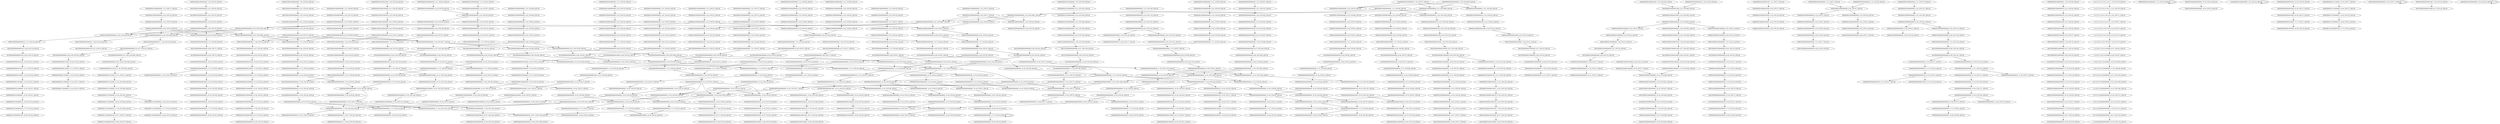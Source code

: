 digraph G {
    "00010000010000000000_2-21_COV:20_LEN:20" -> "00100000100000000000_3-22_COV:18_LEN:20";
    "00100000000000000000_9-28_COV:1964_LEN:20" -> "01000000000000000000_10-29_COV:1954_LEN:20";
    "00100000000000000000_9-28_COV:1964_LEN:20" -> "01000000000000000000_10-30_COV:43_LEN:20";
    "00100000000000000000_9-28_COV:1964_LEN:20" -> "01000000000000000001_10-29_COV:31_LEN:20";
    "10000000001000000100_1-20_COV:244_LEN:20" -> "00000000010000001000_2-21_COV:280_LEN:20";
    "00000001000000000000_4-24_COV:55_LEN:20" -> "00000010000000000000_5-25_COV:50_LEN:20";
    "00000000000000000000_14-34_COV:19_LEN:20" -> "00000000000000000000_15-35_COV:19_LEN:20";
    "00000000010000001000_2-22_COV:17_LEN:20" -> "00000000100000010000_3-23_COV:18_LEN:20";
    "00000010000000000000_5-25_COV:20_LEN:20" -> "00000100000000000000_6-26_COV:20_LEN:20";
    "00000000000000000000_15-35_COV:17_LEN:20" -> "00000000000000000000_17-37_COV:34_LEN:20";
    "00000000000000000000_15-35_COV:17_LEN:20" -> "00000000000000000001_17-36_COV:292_LEN:20";
    "00000000000000000000_15-35_COV:17_LEN:20" -> "00000000000000000000_17-36_COV:1105_LEN:20";
    "00010000001000001000_8-27_COV:243_LEN:20" -> "00100000010000010000_9-28_COV:241_LEN:20";
    "00001000000000000000_7-27_COV:50_LEN:20" -> "00010000000000000000_8-28_COV:51_LEN:20";
    "00100000000000000000_9-29_COV:39_LEN:20" -> "01000000000000000000_10-30_COV:35_LEN:20";
    "00000000100000000000_3-23_COV:35_LEN:20" -> "00000001000000000000_4-24_COV:35_LEN:20";
    "01000000000000010100_10-30_COV:21_LEN:20" -> "10000000000000101000_11-31_COV:19_LEN:20";
    "00100000010000010000_9-28_COV:241_LEN:20" -> "01000000100000100000_10-29_COV:236_LEN:20";
    "00000000000000000000_12-32_COV:111_LEN:20" -> "00000000000000000000_13-33_COV:106_LEN:20";
    "00000000001000000000_1-21_COV:27_LEN:20" -> "00000000010000000000_2-22_COV:27_LEN:20";
    "00000000000000000100_17-36_COV:21_LEN:20" -> "00000000000000001000_18-37_COV:22_LEN:20";
    "00000000000000000000_14-34_COV:111_LEN:20" -> "00000000000000000000_15-35_COV:105_LEN:20";
    "00000010000000000000_5-24_COV:2435_LEN:20" -> "00000100000000000000_6-25_COV:2048_LEN:20";
    "00000010000000000000_5-24_COV:2435_LEN:20" -> "00000100000000000001_6-26_COV:22_LEN:20";
    "00000010000000000000_5-24_COV:2435_LEN:20" -> "00000100000000000001_6-25_COV:336_LEN:20";
    "00000010000000000000_5-24_COV:2435_LEN:20" -> "00000100000000000000_6-26_COV:63_LEN:20";
    "10000000000001000000_11-30_COV:23_LEN:20" -> "00000000000010000000_12-31_COV:25_LEN:20";
    "00000000001000000000_1-21_COV:55_LEN:20" -> "00000000010000000000_2-22_COV:54_LEN:20";
    "00000000000000000100_15-34_COV:415_LEN:20" -> "00000000000000001000_16-35_COV:416_LEN:20";
    "00000100000000000000_6-26_COV:48_LEN:20" -> "00001000000000000000_7-27_COV:43_LEN:20";
    "00000000000000000000_14-34_COV:64_LEN:20" -> "00000000000000000000_15-35_COV:57_LEN:20";
    "00000000100000000100_3-22_COV:23_LEN:20" -> "00000001000000001000_4-23_COV:25_LEN:20";
    "00000001000000000000_4-24_COV:94_LEN:20" -> "00000010000000000000_5-25_COV:83_LEN:20";
    "00000000000000000000_4-23_COV:222_LEN:20" -> "00000000000000000000_5-24_COV:220_LEN:20";
    "00010000000000000000_17-36_COV:16_LEN:20" -> "00100000000000000000_18-37_COV:16_LEN:20";
    "00010000001000000000_8-28_COV:16_LEN:20" -> "00100000010000000000_9-29_COV:16_LEN:20";
    "00000000010000000000_17-36_COV:19_LEN:20" -> "00000000100000000000_18-37_COV:19_LEN:20";
    "00000000000000000100_12-31_COV:29_LEN:20" -> "00000000000000001000_13-32_COV:27_LEN:20";
    "00000000000000000000_8-28_COV:96_LEN:20" -> "00000000000000000000_9-29_COV:101_LEN:20";
    "00010000000000000001_8-27_COV:146_LEN:20" -> "00100000000000000010_9-28_COV:146_LEN:20";
    "00000100000010000000_6-25_COV:22_LEN:20" -> "00001000000100000000_7-26_COV:21_LEN:20";
    "00000001000000000000_3-23_COV:18_LEN:20" -> "00000010000000000000_4-24_COV:19_LEN:20";
    "00000000000000000001_13-32_COV:424_LEN:20" -> "00000000000000000010_14-33_COV:412_LEN:20";
    "00000000000000000001_13-32_COV:424_LEN:20" -> "00000000000000000010_14-34_COV:18_LEN:20";
    "00001000000000000010_7-26_COV:18_LEN:20" -> "00010000000000000100_8-27_COV:16_LEN:20";
    "10111101110100000000_12-31_COV:102_LEN:20" -> "01111011101000000000_13-32_COV:108_LEN:20";
    "00000001000000000000_3-23_COV:82_LEN:20" -> "00000010000000000000_4-24_COV:85_LEN:20";
    "00100000000000001010_9-29_COV:19_LEN:20" -> "01000000000000010100_10-30_COV:21_LEN:20";
    "00000000000000000000_15-35_COV:32_LEN:20" -> "00000000000000000001_16-36_COV:16_LEN:20";
    "00000000010000000000_1-21_COV:17_LEN:20" -> "00000000100000000000_2-22_COV:18_LEN:20";
    "00000000000000100000_18-37_COV:417_LEN:20" -> "00000000000001000000_19-38_COV:411_LEN:20";
    "00000000000000000000_16-36_COV:44_LEN:20" -> "00000000000000000000_17-37_COV:45_LEN:20";
    "00000000100000010001_14-33_COV:156_LEN:20" -> "00000001000000100010_15-34_COV:161_LEN:20";
    "00000010000000000000_5-25_COV:29_LEN:20" -> "00000100000000000000_6-26_COV:29_LEN:20";
    "00001000000000000000_16-35_COV:17_LEN:20" -> "00010000000000000000_17-36_COV:16_LEN:20";
    "11011101000000000000_16-35_COV:107_LEN:20" -> "10111010000000000000_17-36_COV:113_LEN:20";
    "01000000000000000000_15-34_COV:24_LEN:20" -> "10000000000000000000_16-35_COV:23_LEN:20";
    "00100000000000000000_9-29_COV:141_LEN:20" -> "01000000000000000001_10-30_COV:17_LEN:20";
    "00100000000000000000_9-29_COV:141_LEN:20" -> "01000000000000000000_10-30_COV:132_LEN:20";
    "00000000000000000000_14-33_COV:1511_LEN:20" -> "00000000000000000000_15-34_COV:1505_LEN:20";
    "00000000000000000000_14-33_COV:1511_LEN:20" -> "00000000000000000001_15-34_COV:25_LEN:20";
    "00000000000000000000_14-33_COV:1511_LEN:20" -> "00000000000000000000_15-35_COV:30_LEN:20";
    "01000000000000000000_10-29_COV:1954_LEN:20" -> "10000000000000000000_11-30_COV:1716_LEN:20";
    "01000000000000000000_10-29_COV:1954_LEN:20" -> "10000000000000000000_11-31_COV:29_LEN:20";
    "01000000000000000000_10-29_COV:1954_LEN:20" -> "10000000000000000001_11-30_COV:255_LEN:20";
    "00010000000000000000_8-28_COV:36_LEN:20" -> "00100000000000000000_9-29_COV:36_LEN:20";
    "00000000000000000000_3-22_COV:220_LEN:20" -> "00000000000000000000_4-23_COV:222_LEN:20";
    "00000000100000000000_3-23_COV:95_LEN:20" -> "00000001000000000000_4-24_COV:94_LEN:20";
    "00000010000000000000_5-25_COV:61_LEN:20" -> "00000100000000000000_6-26_COV:61_LEN:20";
    "00000001000000000000_4-24_COV:27_LEN:20" -> "00000010000000000000_5-25_COV:20_LEN:20";
    "00000000000000010000_14-33_COV:21_LEN:20" -> "00000000000000100000_15-34_COV:21_LEN:20";
    "00000000000000010000_15-35_COV:25_LEN:20" -> "00000000000000100000_16-36_COV:25_LEN:20";
    "01000010000000000000_5-24_COV:39_LEN:20" -> "10000100000000000000_6-25_COV:37_LEN:20";
    "10000000000000110000_11-31_COV:21_LEN:20" -> "00000000000001100000_12-32_COV:22_LEN:20";
    "00000000001000000000_1-21_COV:42_LEN:20" -> "00000000010000000000_2-22_COV:36_LEN:20";
    "00000000100000000000_3-23_COV:39_LEN:20" -> "00000001000000000000_4-24_COV:36_LEN:20";
    "00000000100000000000_2-22_COV:23_LEN:20" -> "00000001000000000000_3-23_COV:22_LEN:20";
    "00000001000000000100_4-23_COV:25_LEN:20" -> "00000010000000001000_5-24_COV:23_LEN:20";
    "00000000000000000000_13-33_COV:28_LEN:20" -> "00000000000000000000_14-34_COV:28_LEN:20";
    "00000001000000100000_4-23_COV:292_LEN:20" -> "00000010000001000001_5-24_COV:253_LEN:20";
    "00000001000000100000_4-23_COV:292_LEN:20" -> "00000010000001000000_5-24_COV:27_LEN:20";
    "00000001000000100000_4-23_COV:292_LEN:20" -> "00000010000001000000_5-25_COV:21_LEN:20";
    "00000000000000000001_16-35_COV:42_LEN:20" -> "00000000000000000010_17-36_COV:39_LEN:20";
    "00010000000000000000_8-28_COV:41_LEN:20" -> "00100000000000000000_9-29_COV:43_LEN:20";
    "00000000000000000000_5-24_COV:220_LEN:20" -> "00000000000000000000_6-25_COV:207_LEN:20";
    "00000000000000000010_16-35_COV:23_LEN:20" -> "00000000000000000100_17-36_COV:21_LEN:20";
    "00000000000100000000_13-32_COV:18_LEN:20" -> "00000000001000000000_14-33_COV:18_LEN:20";
    "00000001000000000000_4-24_COV:161_LEN:20" -> "00000010000000000001_5-25_COV:21_LEN:20";
    "00000001000000000000_4-24_COV:161_LEN:20" -> "00000010000000000000_5-25_COV:137_LEN:20";
    "00000000000000000000_13-33_COV:20_LEN:20" -> "00000000000000000000_14-34_COV:20_LEN:20";
    "01000000000000000000_12-31_COV:172_LEN:20" -> "10000000000000000000_13-32_COV:177_LEN:20";
    "01000000000000000000_10-30_COV:43_LEN:20" -> "10000000000000000000_11-31_COV:43_LEN:20";
    "00000000000000000000_17-37_COV:48_LEN:20" -> "00000000000000000000_18-38_COV:45_LEN:20";
    "00010000000000000000_8-28_COV:51_LEN:20" -> "00100000000000000000_9-29_COV:52_LEN:20";
    "00000010000000000000_4-24_COV:85_LEN:20" -> "00000100000000000000_5-25_COV:81_LEN:20";
    "11111101111011101000_7-26_COV:74_LEN:20" -> "11111011110111010000_8-27_COV:82_LEN:20";
    "00000100000000000000_5-25_COV:34_LEN:20" -> "00001000000000000000_6-26_COV:35_LEN:20";
    "00100001000000000000_9-28_COV:25_LEN:20" -> "01000010000000000000_10-29_COV:25_LEN:20";
    "10000000000000010000_11-30_COV:21_LEN:20" -> "00000000000000100000_12-31_COV:24_LEN:20";
    "00000000010000000000_2-22_COV:36_LEN:20" -> "00000000100000000000_3-23_COV:39_LEN:20";
    "00000010000000000000_5-25_COV:50_LEN:20" -> "00000100000000000000_6-26_COV:48_LEN:20";
    "00000000000100000000_1-21_COV:16_LEN:20" -> "00000000000100000000_1-21_COV:16_LEN:20";
    "00000010000001000001_5-24_COV:253_LEN:20" -> "00000100000010000010_6-25_COV:249_LEN:20";
    "00010000000000000000_8-28_COV:41_LEN:20" -> "00100000000000000000_9-29_COV:39_LEN:20";
    "00000000010000000000_1-21_COV:73_LEN:20" -> "00000000100000000000_2-22_COV:71_LEN:20";
    "10000000001000000000_11-30_COV:18_LEN:20" -> "00000000010000000000_12-31_COV:17_LEN:20";
    "00000100000000100000_6-25_COV:17_LEN:20" -> "00001000000001000000_7-26_COV:19_LEN:20";
    "00010000000000000000_8-28_COV:71_LEN:20" -> "00100000000000000000_9-29_COV:72_LEN:20";
    "01000000100000000000_10-30_COV:17_LEN:20" -> "10000001000000000000_11-31_COV:16_LEN:20";
    "01000000000010000000_10-29_COV:34_LEN:20" -> "10000000000100000000_11-30_COV:31_LEN:20";
    "00000000000000000000_15-35_COV:34_LEN:20" -> "00000000000000000000_16-36_COV:22_LEN:20";
    "00000000000000000000_1-21_COV:126_LEN:20" -> "00000000000000000000_2-22_COV:119_LEN:20";
    "00000100000000000000_6-25_COV:2048_LEN:20" -> "00001000000000000000_7-27_COV:38_LEN:20";
    "00000100000000000000_6-25_COV:2048_LEN:20" -> "00001000000000000000_7-26_COV:2077_LEN:20";
    "00000100000000000000_6-25_COV:2048_LEN:20" -> "00001000000000000001_7-26_COV:35_LEN:20";
    "00010000000000000000_13-32_COV:24_LEN:20" -> "00100000000000000000_14-33_COV:24_LEN:20";
    "00000000100000000000_2-22_COV:18_LEN:20" -> "00000001000000000000_3-23_COV:18_LEN:20";
    "00000000100000000000_2-22_COV:78_LEN:20" -> "00000001000000000000_3-23_COV:81_LEN:20";
    "00010000000000000101_8-28_COV:19_LEN:20" -> "00100000000000001010_9-29_COV:19_LEN:20";
    "00000000011010000001_16-35_COV:285_LEN:20" -> "00000000110100000010_17-36_COV:280_LEN:20";
    "00000010000000000000_5-25_COV:38_LEN:20" -> "00000100000000000000_6-26_COV:37_LEN:20";
    "00100000000000000000_9-29_COV:47_LEN:20" -> "01000000000000000000_10-30_COV:39_LEN:20";
    "00000000000000000000_15-35_COV:25_LEN:20" -> "00000000000000000000_16-36_COV:16_LEN:20";
    "00010000000010000000_8-27_COV:18_LEN:20" -> "00100000000100000000_9-28_COV:19_LEN:20";
    "00000000000000000000_15-34_COV:1505_LEN:20" -> "00000000000000000001_16-35_COV:42_LEN:20";
    "00000000000000000000_15-34_COV:1505_LEN:20" -> "00000000000000000000_16-36_COV:24_LEN:20";
    "00000000000000000000_15-34_COV:1505_LEN:20" -> "00000000000000000000_16-35_COV:1451_LEN:20";
    "00001000000000000000_6-26_COV:42_LEN:20" -> "00010000000000000000_7-27_COV:40_LEN:20";
    "00000000000000000000_12-32_COV:34_LEN:20" -> "00000000000000000000_13-33_COV:33_LEN:20";
    "00000100000000001000_6-25_COV:181_LEN:20" -> "00001000000000010000_7-26_COV:184_LEN:20";
    "00000000000000000000_5-25_COV:103_LEN:20" -> "00000000000000000000_6-26_COV:101_LEN:20";
    "10000000010000000000_11-30_COV:18_LEN:20" -> "00000000100000000000_12-31_COV:19_LEN:20";
    "00000000010000000000_2-22_COV:56_LEN:20" -> "00000000100000000000_3-23_COV:59_LEN:20";
    "00000010000000000000_15-34_COV:16_LEN:20" -> "00000100000000000000_16-35_COV:16_LEN:20";
    "00000000000000000000_14-34_COV:45_LEN:20" -> "00000000000000000000_15-35_COV:45_LEN:20";
    "00000000100000000000_3-23_COV:158_LEN:20" -> "00000001000000000000_4-24_COV:161_LEN:20";
    "00000001000000000000_4-24_COV:36_LEN:20" -> "00000010000000000000_5-25_COV:33_LEN:20";
    "00000000010000000000_2-22_COV:76_LEN:20" -> "00000000100000000000_3-23_COV:80_LEN:20";
    "00000000000000000100_12-32_COV:17_LEN:20" -> "00000000000000001000_13-33_COV:17_LEN:20";
    "10000000000000000000_11-31_COV:124_LEN:20" -> "00000000000000000000_12-32_COV:111_LEN:20";
    "10000000000000000000_11-31_COV:124_LEN:20" -> "00000000000000000001_12-32_COV:17_LEN:20";
    "00000000001010000001_15-35_COV:21_LEN:20" -> "00000000010100000010_16-36_COV:22_LEN:20";
    "00001000000000000000_7-27_COV:38_LEN:20" -> "00010000000000000000_8-28_COV:40_LEN:20";
    "00000000000000000000_13-33_COV:30_LEN:20" -> "00000000000000000000_14-34_COV:31_LEN:20";
    "00000000010000000000_1-21_COV:27_LEN:20" -> "00000000100000000000_2-22_COV:23_LEN:20";
    "01000000001000000000_1-20_COV:18_LEN:20" -> "01000000001000000000_1-20_COV:18_LEN:20";
    "00000000100000000000_2-22_COV:71_LEN:20" -> "00000001000000000000_4-23_COV:2487_LEN:20";
    "00000000100000000000_2-22_COV:71_LEN:20" -> "00000001000000000000_4-24_COV:53_LEN:20";
    "00000000100000000000_2-22_COV:71_LEN:20" -> "00000001000000000001_4-23_COV:20_LEN:20";
    "00100000000000000000_9-29_COV:41_LEN:20" -> "01000000000000000000_10-30_COV:34_LEN:20";
    "00000000000001000000_17-37_COV:24_LEN:20" -> "00000000000010000000_18-38_COV:24_LEN:20";
    "00001000000000010000_7-26_COV:184_LEN:20" -> "00010000000000100000_8-27_COV:188_LEN:20";
    "00000100000000000000_17-36_COV:16_LEN:20" -> "00001000000000000000_18-37_COV:17_LEN:20";
    "00000010000000000001_5-25_COV:21_LEN:20" -> "00000100000000000011_6-26_COV:16_LEN:20";
    "00000000000000000000_13-33_COV:63_LEN:20" -> "00000000000000000000_14-34_COV:64_LEN:20";
    "00000101000000000000_6-25_COV:160_LEN:20" -> "00001010000000000000_7-26_COV:158_LEN:20";
    "00000001000000000000_4-23_COV:2487_LEN:20" -> "00000010000000000000_5-24_COV:2435_LEN:20";
    "00000001000000000000_4-23_COV:2487_LEN:20" -> "00000010000000000000_5-25_COV:45_LEN:20";
    "00000001000000000000_4-23_COV:2487_LEN:20" -> "00000010000000000001_5-24_COV:29_LEN:20";
    "10000000000000000000_16-35_COV:23_LEN:20" -> "00000000000000000000_17-37_COV:34_LEN:20";
    "10000000000000000000_16-35_COV:23_LEN:20" -> "00000000000000000001_17-36_COV:292_LEN:20";
    "10000000000000000000_16-35_COV:23_LEN:20" -> "00000000000000000000_17-36_COV:1105_LEN:20";
    "00000100000100000000_13-32_COV:261_LEN:20" -> "00001000001000000000_14-33_COV:257_LEN:20";
    "10100000000000000000_11-30_COV:158_LEN:20" -> "01000000000000000000_12-31_COV:172_LEN:20";
    "00100000000000000000_9-29_COV:43_LEN:20" -> "01000000000000000000_10-30_COV:37_LEN:20";
    "00000000000000000000_8-27_COV:200_LEN:20" -> "00000000000000000000_9-28_COV:200_LEN:20";
    "10000000000100000010_11-30_COV:152_LEN:20" -> "00000000001000000100_12-31_COV:159_LEN:20";
    "00000000000000000000_11-30_COV:199_LEN:20" -> "00000000000000000000_12-32_COV:34_LEN:20";
    "00000000000000000000_11-30_COV:199_LEN:20" -> "00000000000000000000_12-31_COV:1825_LEN:20";
    "00000000000000000000_11-30_COV:199_LEN:20" -> "00000000000000000001_12-31_COV:144_LEN:20";
    "00000000000000000000_14-34_COV:34_LEN:20" -> "00000000000000000000_15-35_COV:34_LEN:20";
    "01000000000000100000_10-29_COV:23_LEN:20" -> "10000000000001000000_11-30_COV:23_LEN:20";
    "00000000010000000000_2-22_COV:27_LEN:20" -> "00000000100000000000_3-23_COV:27_LEN:20";
    "00001000010000000000_2-21_COV:42_LEN:20" -> "00010000100000000000_3-22_COV:39_LEN:20";
    "00000100000000000000_6-26_COV:52_LEN:20" -> "00001000000000000000_7-27_COV:48_LEN:20";
    "10000000000000000000_11-31_COV:38_LEN:20" -> "00000000000000000000_12-32_COV:32_LEN:20";
    "00000000000000000000_17-37_COV:54_LEN:20" -> "00000000000000000000_18-38_COV:53_LEN:20";
    "00000100000010000000_6-26_COV:18_LEN:20" -> "00001000000100000000_7-27_COV:16_LEN:20";
    "00000000000000000000_6-25_COV:207_LEN:20" -> "00000000000000000000_7-26_COV:206_LEN:20";
    "00000001000000000000_4-24_COV:78_LEN:20" -> "00000010000000000000_5-25_COV:61_LEN:20";
    "00000000000000000000_17-37_COV:16_LEN:20" -> "00000000000000000000_17-37_COV:16_LEN:20";
    "00000100000010001000_17-36_COV:160_LEN:20" -> "00001000000100010000_18-37_COV:164_LEN:20";
    "00000000000000000000_17-37_COV:40_LEN:20" -> "00000000000000000000_18-38_COV:41_LEN:20";
    "00000000001000000000_12-31_COV:30_LEN:20" -> "00000000010000000000_13-32_COV:29_LEN:20";
    "00000010000000000000_5-25_COV:45_LEN:20" -> "00000100000000000000_6-26_COV:43_LEN:20";
    "00010000000000000000_7-27_COV:40_LEN:20" -> "00100000000000000000_8-28_COV:41_LEN:20";
    "00000000000000000100_13-32_COV:273_LEN:20" -> "00000000000000001000_14-33_COV:270_LEN:20";
    "00000000000000010000_16-36_COV:17_LEN:20" -> "00000000000000100000_17-37_COV:17_LEN:20";
    "00000001000000000000_13-32_COV:19_LEN:20" -> "00000010000000000000_14-33_COV:20_LEN:20";
    "00000000000000000000_12-32_COV:65_LEN:20" -> "00000000000000000000_13-33_COV:63_LEN:20";
    "00000001010000000000_4-23_COV:168_LEN:20" -> "00000010100000000000_5-24_COV:169_LEN:20";
    "10000000000000000000_11-31_COV:49_LEN:20" -> "00000000000000000000_12-32_COV:41_LEN:20";
    "00000100000000000000_13-33_COV:18_LEN:20" -> "00001000000000000000_14-34_COV:18_LEN:20";
    "01000000100000100000_10-29_COV:236_LEN:20" -> "10000001000001000000_11-30_COV:242_LEN:20";
    "00000000001010000000_1-20_COV:159_LEN:20" -> "00000000010100000000_2-21_COV:163_LEN:20";
    "00001000001000000000_1-20_COV:19_LEN:20" -> "00010000010000000000_2-21_COV:20_LEN:20";
    "01000000000000000000_10-30_COV:43_LEN:20" -> "10000000000000000000_11-31_COV:38_LEN:20";
    "00000000001101000000_14-34_COV:17_LEN:20" -> "00000000011010000001_15-35_COV:16_LEN:20";
    "00100000000000000000_9-29_COV:73_LEN:20" -> "01000000000000000000_10-30_COV:70_LEN:20";
    "10000000000000000000_11-31_COV:30_LEN:20" -> "00000000000000000000_12-32_COV:31_LEN:20";
    "00000000000000000000_12-32_COV:28_LEN:20" -> "00000000000000000000_13-33_COV:25_LEN:20";
    "00000000000000000000_15-35_COV:29_LEN:20" -> "00000000000000000000_16-36_COV:23_LEN:20";
    "00000000000000000000_14-34_COV:20_LEN:20" -> "00000000000000000000_15-35_COV:20_LEN:20";
    "00000000010000001000_13-32_COV:162_LEN:20" -> "00000000100000010001_14-33_COV:156_LEN:20";
    "00000000100000000000_3-23_COV:59_LEN:20" -> "00000001000000000000_4-24_COV:60_LEN:20";
    "00100000000000000000_9-29_COV:52_LEN:20" -> "01000000000000000000_10-30_COV:42_LEN:20";
    "10000000000000000000_11-31_COV:43_LEN:20" -> "00000000000000000000_12-32_COV:44_LEN:20";
    "00000000000000000000_17-37_COV:24_LEN:20" -> "00000000000000000000_18-38_COV:25_LEN:20";
    "00100000000000000000_12-31_COV:16_LEN:20" -> "01000000000000000000_13-32_COV:16_LEN:20";
    "00000010100000000000_5-24_COV:169_LEN:20" -> "00000101000000000000_6-25_COV:160_LEN:20";
    "00010000000000000000_8-28_COV:142_LEN:20" -> "00100000000000000000_9-29_COV:141_LEN:20";
    "00000000000001100000_12-32_COV:22_LEN:20" -> "00000000000011000000_13-33_COV:17_LEN:20";
    "00000000100000000000_3-23_COV:54_LEN:20" -> "00000001000000000000_4-24_COV:55_LEN:20";
    "00000000001000000000_17-36_COV:144_LEN:20" -> "00000000010000000000_18-37_COV:144_LEN:20";
    "00000000000000000000_12-32_COV:32_LEN:20" -> "00000000000000000000_13-33_COV:31_LEN:20";
    "00010000000000000000_8-28_COV:62_LEN:20" -> "00100000000000000000_9-29_COV:62_LEN:20";
    "00000000001000000000_16-35_COV:22_LEN:20" -> "00000000010000000000_17-36_COV:19_LEN:20";
    "01000000000000000001_10-30_COV:17_LEN:20" -> "10000000000000000010_11-31_COV:16_LEN:20";
    "00000000100000000000_3-22_COV:2481_LEN:20" -> "00000001000000000000_4-23_COV:2487_LEN:20";
    "00000000100000000000_3-22_COV:2481_LEN:20" -> "00000001000000000000_4-24_COV:53_LEN:20";
    "00000000100000000000_3-22_COV:2481_LEN:20" -> "00000001000000000001_4-23_COV:20_LEN:20";
    "01000000000000000000_10-30_COV:35_LEN:20" -> "10000000000000000000_11-31_COV:31_LEN:20";
    "11111110111101110100_6-25_COV:73_LEN:20" -> "11111101111011101000_7-26_COV:74_LEN:20";
    "00000000000000100000_17-36_COV:133_LEN:20" -> "00000000000001000000_18-37_COV:136_LEN:20";
    "00010000000000000000_8-28_COV:32_LEN:20" -> "00100000000000000000_9-29_COV:32_LEN:20";
    "00101000000000000000_9-28_COV:163_LEN:20" -> "01010000000000000000_10-29_COV:160_LEN:20";
    "00000000000000001000_16-35_COV:416_LEN:20" -> "00000000000000010000_17-36_COV:407_LEN:20";
    "00000000010000000010_2-21_COV:24_LEN:20" -> "00000000100000000100_3-22_COV:23_LEN:20";
    "00000100000000000000_6-26_COV:37_LEN:20" -> "00001000000000000000_7-27_COV:35_LEN:20";
    "10000000000000000000_11-31_COV:33_LEN:20" -> "00000000000000000001_13-32_COV:424_LEN:20";
    "10000000000000000000_11-31_COV:33_LEN:20" -> "00000000000000000000_13-33_COV:56_LEN:20";
    "10000000000000000000_11-31_COV:33_LEN:20" -> "00000000000000000000_13-32_COV:1390_LEN:20";
    "00000000000000000010_13-32_COV:145_LEN:20" -> "00000000000000000100_14-33_COV:143_LEN:20";
    "11111111101111011101_4-23_COV:71_LEN:20" -> "11111111011110111010_5-24_COV:73_LEN:20";
    "00000001000000000000_3-23_COV:51_LEN:20" -> "00000010000000000000_4-24_COV:52_LEN:20";
    "00001000010000000000_7-26_COV:28_LEN:20" -> "00010000100000000000_8-27_COV:27_LEN:20";
    "00000000000000000000_2-22_COV:119_LEN:20" -> "00000000000000000000_3-23_COV:123_LEN:20";
    "01000000000000000000_10-30_COV:32_LEN:20" -> "10000000000000000000_11-31_COV:28_LEN:20";
    "01000000100000000000_10-29_COV:17_LEN:20" -> "10000001000000000000_11-30_COV:17_LEN:20";
    "10000000000000000000_11-31_COV:31_LEN:20" -> "00000000000000000000_12-32_COV:29_LEN:20";
    "00001000000000000000_6-26_COV:60_LEN:20" -> "00010000000000000000_7-27_COV:57_LEN:20";
    "00000100000000000000_6-26_COV:61_LEN:20" -> "00001000000000000000_7-27_COV:60_LEN:20";
    "00010000001000000000_8-27_COV:18_LEN:20" -> "00100000010000000000_9-28_COV:18_LEN:20";
    "00000000010000000000_1-21_COV:52_LEN:20" -> "00000000100000000000_2-22_COV:50_LEN:20";
    "00001000000000000000_7-27_COV:68_LEN:20" -> "00010000000000000000_8-28_COV:71_LEN:20";
    "10000000000000000000_11-31_COV:29_LEN:20" -> "00000000000000000000_12-32_COV:23_LEN:20";
    "00000010000000010000_5-24_COV:25_LEN:20" -> "00000100000000100000_6-25_COV:17_LEN:20";
    "00000000000010001000_18-37_COV:233_LEN:20" -> "00000000000100010000_19-38_COV:238_LEN:20";
    "00000000000001010000_12-32_COV:20_LEN:20" -> "00000000000010100000_13-33_COV:21_LEN:20";
    "00000000000000000000_16-36_COV:16_LEN:20" -> "00000000000000000000_17-37_COV:16_LEN:20";
    "00010000010000000000_15-34_COV:260_LEN:20" -> "00100000100000000000_16-35_COV:253_LEN:20";
    "00000100000000000000_15-34_COV:20_LEN:20" -> "00001000000000000000_16-35_COV:17_LEN:20";
    "01000000000000000000_10-30_COV:60_LEN:20" -> "10000000000000000000_11-31_COV:55_LEN:20";
    "00000010000000000000_4-24_COV:83_LEN:20" -> "00000100000000000000_5-25_COV:69_LEN:20";
    "00000000000000000100_15-35_COV:17_LEN:20" -> "00000000000000001000_16-36_COV:17_LEN:20";
    "00000000010000000000_1-21_COV:95_LEN:20" -> "00000000100000000000_3-23_COV:95_LEN:20";
    "00000000010000000000_1-21_COV:95_LEN:20" -> "00000000100000000000_3-22_COV:2481_LEN:20";
    "00000000010000000000_1-21_COV:95_LEN:20" -> "00000000100000000001_3-22_COV:182_LEN:20";
    "00000000000000000000_15-35_COV:105_LEN:20" -> "00000000000000000000_16-36_COV:75_LEN:20";
    "00000000000000000000_15-35_COV:105_LEN:20" -> "00000000000000000001_16-36_COV:19_LEN:20";
    "00100000000000000000_9-29_COV:72_LEN:20" -> "01000000000000000000_10-30_COV:60_LEN:20";
    "00000000000000000000_15-35_COV:26_LEN:20" -> "00000000000000000000_16-36_COV:17_LEN:20";
    "10000000000000000000_11-30_COV:1716_LEN:20" -> "00000000000000000000_12-32_COV:34_LEN:20";
    "10000000000000000000_11-30_COV:1716_LEN:20" -> "00000000000000000000_12-31_COV:1825_LEN:20";
    "10000000000000000000_11-30_COV:1716_LEN:20" -> "00000000000000000001_12-31_COV:144_LEN:20";
    "00000000000000000000_12-32_COV:32_LEN:20" -> "00000000000000000000_13-33_COV:31_LEN:20";
    "00000000000000000000_14-34_COV:71_LEN:20" -> "00000000000000000000_15-35_COV:73_LEN:20";
    "00000100000010000010_6-25_COV:249_LEN:20" -> "00001000000100000100_7-26_COV:248_LEN:20";
    "01000000000000000000_10-30_COV:28_LEN:20" -> "10000000000000000000_11-31_COV:29_LEN:20";
    "00000000000000000000_15-35_COV:45_LEN:20" -> "00000000000000000000_16-36_COV:44_LEN:20";
    "10000001000001000000_11-30_COV:242_LEN:20" -> "00000010000010000000_12-31_COV:256_LEN:20";
    "00000000000000000000_12-32_COV:29_LEN:20" -> "00000000000000000000_13-33_COV:28_LEN:20";
    "00000000010000000000_18-37_COV:144_LEN:20" -> "00000000100000000000_19-38_COV:142_LEN:20";
    "01000000000000000000_10-30_COV:30_LEN:20" -> "10000000000000000000_11-31_COV:25_LEN:20";
    "00000000100000000000_3-23_COV:39_LEN:20" -> "00000001000000000000_4-24_COV:39_LEN:20";
    "00000010000000000000_5-25_COV:83_LEN:20" -> "00000100000000000000_6-26_COV:80_LEN:20";
    "00000100000000000000_6-26_COV:44_LEN:20" -> "00001000000000000000_7-27_COV:42_LEN:20";
    "00000100000000000000_6-26_COV:134_LEN:20" -> "00001000000000000000_7-27_COV:135_LEN:20";
    "00001000000000000000_7-27_COV:32_LEN:20" -> "00010000000000000000_8-28_COV:32_LEN:20";
    "00000000000000000000_16-36_COV:75_LEN:20" -> "00000000000000000000_17-37_COV:81_LEN:20";
    "10000000000000110100_11-30_COV:293_LEN:20" -> "00000000000001101000_12-31_COV:311_LEN:20";
    "00000000100000000000_2-22_COV:80_LEN:20" -> "00000001000000000000_3-23_COV:82_LEN:20";
    "00010000000000000000_8-27_COV:1976_LEN:20" -> "00100000000000000000_9-28_COV:1964_LEN:20";
    "00010000000000000000_8-27_COV:1976_LEN:20" -> "00100000000000000000_9-29_COV:41_LEN:20";
    "00010000000000000000_15-34_COV:17_LEN:20" -> "00010000000000000000_15-34_COV:17_LEN:20";
    "00100000000000000000_8-28_COV:56_LEN:20" -> "01000000000000000000_10-29_COV:1954_LEN:20";
    "00100000000000000000_8-28_COV:56_LEN:20" -> "01000000000000000000_10-30_COV:43_LEN:20";
    "00100000000000000000_8-28_COV:56_LEN:20" -> "01000000000000000001_10-29_COV:31_LEN:20";
    "00100000000000001100_9-29_COV:20_LEN:20" -> "01000000000000011000_10-30_COV:20_LEN:20";
    "00001000000000000011_7-26_COV:319_LEN:20" -> "00010000000000000110_8-27_COV:310_LEN:20";
    "00000000101000000100_17-37_COV:22_LEN:20" -> "00000001010000001000_18-38_COV:22_LEN:20";
    "10000000000000000000_11-31_COV:68_LEN:20" -> "00000000000000000000_12-32_COV:65_LEN:20";
    "00000000000000000000_1-20_COV:207_LEN:20" -> "00000000000000000000_2-21_COV:210_LEN:20";
    "00000000000011010000_13-32_COV:309_LEN:20" -> "00000000000110100000_14-33_COV:308_LEN:20";
    "00000000000000000000_2-21_COV:210_LEN:20" -> "00000000000000000000_3-22_COV:220_LEN:20";
    "00000000000000010000_17-36_COV:407_LEN:20" -> "00000000000000100000_18-37_COV:417_LEN:20";
    "00010000000000000000_8-28_COV:47_LEN:20" -> "00100000000000000000_9-29_COV:47_LEN:20";
    "00000000000000000000_16-36_COV:31_LEN:20" -> "00000000000000000000_17-37_COV:32_LEN:20";
    "00001000000000100000_7-26_COV:21_LEN:20" -> "00010000000001000000_8-27_COV:19_LEN:20";
    "00000000010000000000_1-21_COV:84_LEN:20" -> "00000000100000000000_2-22_COV:78_LEN:20";
    "00000000000010000000_14-33_COV:24_LEN:20" -> "00000000000100000000_15-34_COV:23_LEN:20";
    "00000010000000000000_4-24_COV:19_LEN:20" -> "00000100000000000000_6-25_COV:2048_LEN:20";
    "00000010000000000000_4-24_COV:19_LEN:20" -> "00000100000000000001_6-26_COV:22_LEN:20";
    "00000010000000000000_4-24_COV:19_LEN:20" -> "00000100000000000001_6-25_COV:336_LEN:20";
    "00000010000000000000_4-24_COV:19_LEN:20" -> "00000100000000000000_6-26_COV:63_LEN:20";
    "00001000000000000000_7-27_COV:81_LEN:20" -> "00010000000000000000_8-28_COV:84_LEN:20";
    "00000000000000100000_12-31_COV:24_LEN:20" -> "00000000000001000000_13-32_COV:22_LEN:20";
    "00000000000000000000_16-36_COV:23_LEN:20" -> "00000000000000000000_17-37_COV:24_LEN:20";
    "01000000000000000001_10-29_COV:31_LEN:20" -> "10000000000000000010_11-30_COV:28_LEN:20";
    "00000001000000000000_4-24_COV:53_LEN:20" -> "00000010000000000000_5-25_COV:45_LEN:20";
    "00001000000001000000_7-26_COV:19_LEN:20" -> "00010000000010000000_8-27_COV:18_LEN:20";
    "00000000000010100000_13-33_COV:21_LEN:20" -> "00000000000101000000_14-34_COV:21_LEN:20";
    "00000000010000000000_2-21_COV:2650_LEN:20" -> "00000000100000000000_3-23_COV:95_LEN:20";
    "00000000010000000000_2-21_COV:2650_LEN:20" -> "00000000100000000000_3-22_COV:2481_LEN:20";
    "00000000010000000000_2-21_COV:2650_LEN:20" -> "00000000100000000001_3-22_COV:182_LEN:20";
    "00000000010000000000_2-22_COV:35_LEN:20" -> "00000000100000000000_3-23_COV:35_LEN:20";
    "00000000000000000000_17-37_COV:48_LEN:20" -> "00000000000000000000_18-38_COV:48_LEN:20";
    "00000010000000001000_5-24_COV:23_LEN:20" -> "00000100000000010000_6-25_COV:18_LEN:20";
    "00000010000000000000_5-25_COV:33_LEN:20" -> "00000100000000000000_6-26_COV:31_LEN:20";
    "00001000000000000000_7-26_COV:2077_LEN:20" -> "00010000000000000001_8-27_COV:146_LEN:20";
    "00001000000000000000_7-26_COV:2077_LEN:20" -> "00010000000000000000_8-27_COV:1976_LEN:20";
    "00001000000000000000_7-26_COV:2077_LEN:20" -> "00010000000000000000_8-28_COV:48_LEN:20";
    "00000000000000000000_17-37_COV:26_LEN:20" -> "00000000000000000000_18-38_COV:27_LEN:20";
    "00000000110100000000_17-37_COV:19_LEN:20" -> "00000001101000000000_18-38_COV:19_LEN:20";
    "00000000000000000100_14-33_COV:143_LEN:20" -> "00000000000000001000_15-34_COV:139_LEN:20";
    "00001000001000000000_14-33_COV:257_LEN:20" -> "00010000010000000000_15-34_COV:260_LEN:20";
    "11111111011110111010_5-24_COV:73_LEN:20" -> "11111110111101110100_6-25_COV:73_LEN:20";
    "00000100000000000000_6-26_COV:52_LEN:20" -> "00001000000000000000_7-27_COV:50_LEN:20";
    "01000000000000000000_10-30_COV:54_LEN:20" -> "10000000000000000000_11-31_COV:49_LEN:20";
    "10111010000000000000_17-36_COV:113_LEN:20" -> "01110100000000000000_18-37_COV:119_LEN:20";
    "00000000000000000000_13-33_COV:56_LEN:20" -> "00000000000000000000_14-34_COV:60_LEN:20";
    "01000000000000011000_10-30_COV:20_LEN:20" -> "10000000000000110000_11-31_COV:21_LEN:20";
    "00001000000000000000_18-37_COV:17_LEN:20" -> "00010000000000000000_19-38_COV:17_LEN:20";
    "00000000000000000000_6-26_COV:101_LEN:20" -> "00000000000000000000_7-27_COV:97_LEN:20";
    "10000010000000000000_18-37_COV:258_LEN:20" -> "00000100000000000000_19-38_COV:262_LEN:20";
    "00010000000000000010_8-27_COV:30_LEN:20" -> "00100000000000000100_9-28_COV:24_LEN:20";
    "00010000000000000000_8-28_COV:29_LEN:20" -> "00100000000000000000_9-29_COV:32_LEN:20";
    "00000000000000010000_16-35_COV:135_LEN:20" -> "00000000000000100000_17-36_COV:133_LEN:20";
    "00000000000000000000_12-32_COV:20_LEN:20" -> "00000000000000000000_13-33_COV:19_LEN:20";
    "00000000100000000000_3-23_COV:63_LEN:20" -> "00000001000000000000_4-24_COV:62_LEN:20";
    "00000000000000000000_14-34_COV:28_LEN:20" -> "00000000000000000000_15-35_COV:25_LEN:20";
    "00100000000010000000_9-28_COV:19_LEN:20" -> "01000000000100000000_10-29_COV:18_LEN:20";
    "00100000000000000000_9-29_COV:36_LEN:20" -> "01000000000000000000_10-30_COV:33_LEN:20";
    "00000000000000000000_10-29_COV:204_LEN:20" -> "00000000000000000000_11-30_COV:199_LEN:20";
    "10000000000000000010_11-31_COV:16_LEN:20" -> "00000000000000000100_12-32_COV:17_LEN:20";
    "11101110100000000000_15-34_COV:111_LEN:20" -> "11011101000000000000_16-35_COV:107_LEN:20";
    "00100000100000000000_3-22_COV:18_LEN:20" -> "01000001000000000000_4-23_COV:18_LEN:20";
    "00100000000000000000_9-29_COV:32_LEN:20" -> "01000000000000000000_10-30_COV:28_LEN:20";
    "00000000000000000000_7-27_COV:97_LEN:20" -> "00000000000000000000_8-28_COV:96_LEN:20";
    "01000000000000000000_10-30_COV:42_LEN:20" -> "10000000000000000000_11-31_COV:37_LEN:20";
    "10000000000000000000_11-31_COV:55_LEN:20" -> "00000000000000000001_12-32_COV:16_LEN:20";
    "10000000000000000000_11-31_COV:55_LEN:20" -> "00000000000000000000_12-32_COV:48_LEN:20";
    "00100000010000000000_9-29_COV:16_LEN:20" -> "01000000100000000000_10-30_COV:17_LEN:20";
    "00100000000000000000_9-29_COV:43_LEN:20" -> "01000000000000000000_10-30_COV:38_LEN:20";
    "00000000000000000000_12-32_COV:41_LEN:20" -> "00000000000000000000_13-33_COV:44_LEN:20";
    "00000000000000000000_15-35_COV:32_LEN:20" -> "00000000000000000000_16-36_COV:24_LEN:20";
    "00000000100000000010_3-22_COV:26_LEN:20" -> "00000001000000000100_4-23_COV:25_LEN:20";
    "00000000010000000000_2-22_COV:27_LEN:20" -> "00000000100000000000_3-23_COV:26_LEN:20";
    "00000010000000000000_5-25_COV:18_LEN:20" -> "00000100000000000000_6-26_COV:17_LEN:20";
    "00000000000000000000_13-33_COV:42_LEN:20" -> "00000000000000000000_14-34_COV:45_LEN:20";
    "00000000000000000000_17-37_COV:34_LEN:20" -> "00000000000000000000_18-38_COV:32_LEN:20";
    "00001000000000000100_7-26_COV:24_LEN:20" -> "00010000000000001000_8-27_COV:23_LEN:20";
    "01111011101000000000_13-32_COV:108_LEN:20" -> "11110111010000000000_14-33_COV:106_LEN:20";
    "00000100000000000010_6-25_COV:25_LEN:20" -> "00001000000000000100_7-26_COV:24_LEN:20";
    "00000000000000001000_15-35_COV:17_LEN:20" -> "00000000000000010000_16-36_COV:17_LEN:20";
    "00000010000001000000_5-24_COV:27_LEN:20" -> "00000100000010000000_6-25_COV:22_LEN:20";
    "00000001000000000000_4-24_COV:39_LEN:20" -> "00000010000000000000_5-25_COV:38_LEN:20";
    "00000000000000010001_15-34_COV:238_LEN:20" -> "00000000000000100010_16-35_COV:228_LEN:20";
    "00000000001000000000_1-21_COV:35_LEN:20" -> "00000000010000000000_2-22_COV:35_LEN:20";
    "00000010000100000000_5-24_COV:28_LEN:20" -> "00000100001000000000_6-25_COV:27_LEN:20";
    "00001000000000000000_12-31_COV:28_LEN:20" -> "00010000000000000000_13-32_COV:24_LEN:20";
    "10000000000100000000_11-30_COV:31_LEN:20" -> "00000000001000000000_12-31_COV:30_LEN:20";
    "00000000000000100000_15-34_COV:21_LEN:20" -> "00000000000001000000_16-35_COV:20_LEN:20";
    "01000000000010000001_10-29_COV:155_LEN:20" -> "10000000000100000010_11-30_COV:152_LEN:20";
    "00001000000000000010_7-27_COV:20_LEN:20" -> "00010000000000000101_8-28_COV:19_LEN:20";
    "10010000000000000000_11-30_COV:16_LEN:20" -> "00100000000000000000_12-31_COV:16_LEN:20";
    "00000000000000000000_16-36_COV:24_LEN:20" -> "00000000000000000000_17-37_COV:25_LEN:20";
    "00000000000000000000_16-36_COV:23_LEN:20" -> "00000000000000000000_17-37_COV:23_LEN:20";
    "00000000000000000011_18-37_COV:222_LEN:20" -> "00000000000000000111_19-38_COV:219_LEN:20";
    "00000000000000000000_16-36_COV:17_LEN:20" -> "00000000000000000000_18-37_COV:1106_LEN:20";
    "00000000000000100000_16-36_COV:25_LEN:20" -> "00000000000001000000_17-37_COV:24_LEN:20";
    "00001000000000000000_7-27_COV:42_LEN:20" -> "00010000000000000000_8-28_COV:41_LEN:20";
    "00000000000000000000_15-35_COV:57_LEN:20" -> "00000000000000000000_16-36_COV:44_LEN:20";
    "00000000000100000000_16-35_COV:147_LEN:20" -> "00000000001000000000_17-36_COV:144_LEN:20";
    "00000000000000000000_15-35_COV:73_LEN:20" -> "00000000000000000001_16-36_COV:17_LEN:20";
    "00000000000000000000_15-35_COV:73_LEN:20" -> "00000000000000000000_16-36_COV:51_LEN:20";
    "00000000000000000001_15-34_COV:25_LEN:20" -> "00000000000000000010_16-35_COV:23_LEN:20";
    "00000000001000000000_1-20_COV:2636_LEN:20" -> "00000000010000000000_2-22_COV:76_LEN:20";
    "00000000001000000000_1-20_COV:2636_LEN:20" -> "00000000010000000000_2-21_COV:2650_LEN:20";
    "00000000001000000000_1-20_COV:2636_LEN:20" -> "00000000010000000001_2-21_COV:26_LEN:20";
    "00000000000000000100_12-32_COV:17_LEN:20" -> "00000000000000001000_13-33_COV:18_LEN:20";
    "00100000000000000010_9-28_COV:146_LEN:20" -> "01000000000000000100_10-29_COV:149_LEN:20";
    "00000100000000000000_6-26_COV:31_LEN:20" -> "00001000000000000000_7-27_COV:32_LEN:20";
    "00000000010000000000_1-21_COV:43_LEN:20" -> "00000000100000000000_2-22_COV:42_LEN:20";
    "00000100001000000000_6-25_COV:27_LEN:20" -> "00001000010000000000_7-26_COV:28_LEN:20";
    "00000000010000000000_1-21_COV:77_LEN:20" -> "00000000100000000000_2-22_COV:70_LEN:20";
    "00000000000001000000_13-32_COV:22_LEN:20" -> "00000000000010000000_14-33_COV:24_LEN:20";
    "10000010000000000000_5-24_COV:18_LEN:20" -> "00000100000000000000_6-25_COV:2048_LEN:20";
    "10000010000000000000_5-24_COV:18_LEN:20" -> "00000100000000000001_6-26_COV:22_LEN:20";
    "10000010000000000000_5-24_COV:18_LEN:20" -> "00000100000000000001_6-25_COV:336_LEN:20";
    "10000010000000000000_5-24_COV:18_LEN:20" -> "00000100000000000000_6-26_COV:63_LEN:20";
    "10000000000000000000_14-33_COV:19_LEN:20" -> "00000000000000000000_15-34_COV:1505_LEN:20";
    "10000000000000000000_14-33_COV:19_LEN:20" -> "00000000000000000001_15-34_COV:25_LEN:20";
    "10000000000000000000_14-33_COV:19_LEN:20" -> "00000000000000000000_15-35_COV:30_LEN:20";
    "00000001000000000000_4-24_COV:60_LEN:20" -> "00000010000000000000_5-25_COV:53_LEN:20";
    "00000000000000000000_13-33_COV:31_LEN:20" -> "00000000000000000000_14-34_COV:33_LEN:20";
    "00001000000000000000_7-27_COV:29_LEN:20" -> "00010000000000000000_8-28_COV:29_LEN:20";
    "00000000100001000000_3-22_COV:28_LEN:20" -> "00000001000010000000_4-23_COV:28_LEN:20";
    "00000000000001000100_17-36_COV:227_LEN:20" -> "00000000000010001000_18-37_COV:233_LEN:20";
    "00000010000000000100_5-24_COV:184_LEN:20" -> "00000100000000001000_6-25_COV:181_LEN:20";
    "00000000110100000010_16-36_COV:16_LEN:20" -> "00000001101000000100_17-37_COV:16_LEN:20";
    "00000100000000000000_5-25_COV:42_LEN:20" -> "00001000000000000000_6-26_COV:42_LEN:20";
    "00000000000000000001_17-36_COV:292_LEN:20" -> "00000000000000000011_18-37_COV:222_LEN:20";
    "00000000000000000001_17-36_COV:292_LEN:20" -> "00000000000000000010_18-37_COV:27_LEN:20";
    "00000000100000000000_12-31_COV:19_LEN:20" -> "00000001000000000000_13-32_COV:19_LEN:20";
    "00000000000000000000_17-37_COV:32_LEN:20" -> "00000000000000000000_18-38_COV:30_LEN:20";
    "00010000000000000000_8-28_COV:40_LEN:20" -> "00100000000000000000_9-29_COV:38_LEN:20";
    "00010000000000100000_8-27_COV:188_LEN:20" -> "00100000000001000000_9-28_COV:185_LEN:20";
    "00010010000000000000_8-27_COV:17_LEN:20" -> "00100100000000000000_9-28_COV:17_LEN:20";
    "00000000000000000000_13-33_COV:19_LEN:20" -> "00000000000000000000_14-34_COV:20_LEN:20";
    "00000000000000000000_12-31_COV:1825_LEN:20" -> "00000000000000000001_13-32_COV:424_LEN:20";
    "00000000000000000000_12-31_COV:1825_LEN:20" -> "00000000000000000000_13-33_COV:56_LEN:20";
    "00000000000000000000_12-31_COV:1825_LEN:20" -> "00000000000000000000_13-32_COV:1390_LEN:20";
    "00000000000000010000_12-31_COV:154_LEN:20" -> "00000000000000100000_13-32_COV:154_LEN:20";
    "00000001000000001000_4-23_COV:25_LEN:20" -> "00000010000000010000_5-24_COV:25_LEN:20";
    "00000100000000000001_6-26_COV:22_LEN:20" -> "00001000000000000010_7-27_COV:20_LEN:20";
    "00000000000000000000_13-33_COV:33_LEN:20" -> "00000000000000000000_14-34_COV:34_LEN:20";
    "00001000000000000000_6-26_COV:35_LEN:20" -> "00010000000000000000_7-27_COV:30_LEN:20";
    "00000001000000100010_15-34_COV:161_LEN:20" -> "00000010000001000100_16-35_COV:158_LEN:20";
    "00000000000000001000_16-36_COV:17_LEN:20" -> "00000000000000010000_17-37_COV:18_LEN:20";
    "00000000000000000000_17-37_COV:23_LEN:20" -> "00000000000000000000_18-38_COV:22_LEN:20";
    "00000000000000100000_17-37_COV:17_LEN:20" -> "00000000000001000000_18-38_COV:18_LEN:20";
    "10000000000000000000_11-31_COV:33_LEN:20" -> "00000000000000000000_12-32_COV:28_LEN:20";
    "00001000000000000000_7-27_COV:60_LEN:20" -> "00010000000000000000_8-28_COV:62_LEN:20";
    "00000000000000000000_18-37_COV:1106_LEN:20" -> "00000000000000000000_19-38_COV:1094_LEN:20";
    "00000001000000000000_3-23_COV:39_LEN:20" -> "00000010000000000000_4-24_COV:40_LEN:20";
    "00100000000000000000_8-28_COV:41_LEN:20" -> "01000000000000000000_9-29_COV:41_LEN:20";
    "00001000000100010000_18-37_COV:164_LEN:20" -> "00010000001000100000_19-38_COV:164_LEN:20";
    "00000000000000001000_15-34_COV:139_LEN:20" -> "00000000000000010000_16-35_COV:135_LEN:20";
    "00000000000000000000_15-35_COV:59_LEN:20" -> "00000000000000000000_16-36_COV:47_LEN:20";
    "00000001000010000000_4-23_COV:28_LEN:20" -> "00000010000100000000_5-24_COV:28_LEN:20";
    "01000000000000000000_10-30_COV:39_LEN:20" -> "10000000000000000000_11-31_COV:33_LEN:20";
    "10000100000000000000_11-30_COV:24_LEN:20" -> "00001000000000000000_12-31_COV:28_LEN:20";
    "00000001000001000000_10-30_COV:17_LEN:20" -> "00000010000010000000_12-31_COV:256_LEN:20";
    "10000000000000000000_11-31_COV:29_LEN:20" -> "00000000000000000000_12-32_COV:28_LEN:20";
    "00000000000000000000_13-33_COV:27_LEN:20" -> "00000000000000000000_14-34_COV:30_LEN:20";
    "00000100000000000000_5-25_COV:81_LEN:20" -> "00001000000000000000_6-26_COV:80_LEN:20";
    "00010000000000000110_8-27_COV:310_LEN:20" -> "00100000000000001100_9-29_COV:20_LEN:20";
    "00010000000000000110_8-27_COV:310_LEN:20" -> "00100000000000001101_9-28_COV:296_LEN:20";
    "00000010000010000000_12-31_COV:256_LEN:20" -> "00000100000100000000_13-32_COV:261_LEN:20";
    "10000000000000000000_11-31_COV:37_LEN:20" -> "00000000000000000000_12-32_COV:32_LEN:20";
    "00000000000000000000_17-37_COV:16_LEN:20" -> "00000000000000000000_18-38_COV:16_LEN:20";
    "01000000000000000000_13-32_COV:16_LEN:20" -> "10000000000000000000_14-33_COV:19_LEN:20";
    "00010000000000001000_8-27_COV:23_LEN:20" -> "00100000000000010000_9-28_COV:22_LEN:20";
    "11101111011101000000_10-29_COV:94_LEN:20" -> "11011110111010000000_11-30_COV:98_LEN:20";
    "00010000000000000000_7-27_COV:30_LEN:20" -> "00100000000000000000_9-28_COV:1964_LEN:20";
    "00010000000000000000_7-27_COV:30_LEN:20" -> "00100000000000000000_9-29_COV:41_LEN:20";
    "10000001000000000000_11-31_COV:16_LEN:20" -> "00000010000000000000_12-32_COV:19_LEN:20";
    "00000001000000000000_3-23_COV:81_LEN:20" -> "00000010000000000000_4-24_COV:83_LEN:20";
    "00000000000000000000_3-23_COV:123_LEN:20" -> "00000000000000000000_4-24_COV:122_LEN:20";
    "01000000000000011010_10-29_COV:294_LEN:20" -> "10000000000000110100_11-30_COV:293_LEN:20";
    "00000000000000000000_7-26_COV:206_LEN:20" -> "00000000000000000000_8-27_COV:200_LEN:20";
    "00000000100000000000_2-22_COV:70_LEN:20" -> "00000001000000000000_3-23_COV:70_LEN:20";
    "00000000000000000000_16-36_COV:24_LEN:20" -> "00000000000000000000_17-37_COV:26_LEN:20";
    "11111111110111101110_3-22_COV:71_LEN:20" -> "11111111101111011101_4-23_COV:71_LEN:20";
    "00000000000000000100_14-34_COV:16_LEN:20" -> "00000000000000001000_15-35_COV:17_LEN:20";
    "00000000001000000100_12-31_COV:159_LEN:20" -> "00000000010000001000_13-32_COV:162_LEN:20";
    "00100000000000000000_18-37_COV:16_LEN:20" -> "01000000000000000000_19-38_COV:16_LEN:20";
    "00000000100000010000_3-23_COV:18_LEN:20" -> "00000001000000100001_4-24_COV:16_LEN:20";
    "00000000010000001000_2-21_COV:280_LEN:20" -> "00000000100000010000_3-22_COV:292_LEN:20";
    "00000000010000000000_13-32_COV:29_LEN:20" -> "00000000100000000000_14-33_COV:20_LEN:20";
    "00000000000000000000_13-33_COV:106_LEN:20" -> "00000000000000000000_14-34_COV:111_LEN:20";
    "00000000010000000000_2-22_COV:58_LEN:20" -> "00000000100000000000_3-23_COV:63_LEN:20";
    "00000000000000000000_4-24_COV:122_LEN:20" -> "00000000000000000000_5-25_COV:103_LEN:20";
    "00000000000000000000_4-24_COV:122_LEN:20" -> "00000000000000000001_5-25_COV:18_LEN:20";
    "00000010000000000001_5-24_COV:29_LEN:20" -> "00000100000000000010_6-25_COV:25_LEN:20";
    "00000000000001000000_18-37_COV:136_LEN:20" -> "00000000000010000000_19-38_COV:132_LEN:20";
    "00010100000000000000_8-27_COV:159_LEN:20" -> "00101000000000000000_9-28_COV:163_LEN:20";
    "00001000000000000000_14-34_COV:18_LEN:20" -> "00010000000000000000_15-35_COV:17_LEN:20";
    "00000000000000000000_16-36_COV:40_LEN:20" -> "00000000000000000000_17-37_COV:40_LEN:20";
    "00001000000000001000_7-26_COV:16_LEN:20" -> "00010000000000010000_8-27_COV:16_LEN:20";
    "00000010000000000000_4-24_COV:71_LEN:20" -> "00000100000000000000_5-25_COV:62_LEN:20";
    "00000010000000000000_5-25_COV:45_LEN:20" -> "00000100000000000000_6-26_COV:44_LEN:20";
    "00001000000100000100_7-26_COV:248_LEN:20" -> "00010000001000001000_8-27_COV:243_LEN:20";
    "00000000001000000000_1-21_COV:41_LEN:20" -> "00000000010000000000_2-22_COV:37_LEN:20";
    "00000000000000000000_9-28_COV:200_LEN:20" -> "00000000000000000000_10-29_COV:204_LEN:20";
    "00000000000000000000_13-33_COV:28_LEN:20" -> "00000000000000000000_14-34_COV:19_LEN:20";
    "01000010000000000000_10-29_COV:25_LEN:20" -> "10000100000000000000_11-30_COV:24_LEN:20";
    "00000000000000000000_14-34_COV:60_LEN:20" -> "00000000000000000000_15-35_COV:59_LEN:20";
    "01111111111101111011_1-20_COV:70_LEN:20" -> "11111111111011110111_2-21_COV:70_LEN:20";
    "00000000100000000000_2-22_COV:42_LEN:20" -> "00000001000000000000_3-23_COV:39_LEN:20";
    "00000000000000000000_13-32_COV:1390_LEN:20" -> "00000000000000000000_14-33_COV:1511_LEN:20";
    "00000000000000000000_13-32_COV:1390_LEN:20" -> "00000000000000000000_14-34_COV:71_LEN:20";
    "00000000000000001000_13-32_COV:27_LEN:20" -> "00000000000000010000_14-33_COV:21_LEN:20";
    "00000000000000000000_12-32_COV:31_LEN:20" -> "00000000000000000000_13-33_COV:30_LEN:20";
    "00010000000000000000_15-35_COV:17_LEN:20" -> "00100000000000000000_16-36_COV:17_LEN:20";
    "00000010000000000000_5-25_COV:53_LEN:20" -> "00000100000000000000_6-26_COV:52_LEN:20";
    "00000010000000000000_12-32_COV:19_LEN:20" -> "00000100000000000000_13-33_COV:18_LEN:20";
    "00000000000110100000_13-33_COV:17_LEN:20" -> "00000000001101000000_14-34_COV:17_LEN:20";
    "01000001000000000000_4-23_COV:18_LEN:20" -> "10000010000000000000_5-24_COV:18_LEN:20";
    "00000100000000010000_6-25_COV:18_LEN:20" -> "00001000000000100000_7-26_COV:21_LEN:20";
    "00100100000000000000_9-28_COV:17_LEN:20" -> "01001000000000000000_10-29_COV:16_LEN:20";
    "00000000001000000000_1-21_COV:64_LEN:20" -> "00000000010000000000_2-22_COV:56_LEN:20";
    "00000000000000000010_14-33_COV:412_LEN:20" -> "00000000000000000100_15-34_COV:415_LEN:20";
    "00100000000000000000_16-36_COV:17_LEN:20" -> "01000000000000000000_17-37_COV:18_LEN:20";
    "00000000101000000000_3-22_COV:166_LEN:20" -> "00000001010000000000_4-23_COV:168_LEN:20";
    "00000001000000000000_4-24_COV:35_LEN:20" -> "00000010000000000000_5-25_COV:29_LEN:20";
    "01000000000000000000_10-30_COV:70_LEN:20" -> "10000000000000000000_11-31_COV:68_LEN:20";
    "00000000000000000000_13-33_COV:31_LEN:20" -> "00000000000000000000_15-34_COV:1505_LEN:20";
    "00000000000000000000_13-33_COV:31_LEN:20" -> "00000000000000000001_15-34_COV:25_LEN:20";
    "00000000000000000000_13-33_COV:31_LEN:20" -> "00000000000000000000_15-35_COV:30_LEN:20";
    "10000000000000000001_11-30_COV:255_LEN:20" -> "00000000000000000010_12-31_COV:275_LEN:20";
    "00000000001000000000_1-21_COV:59_LEN:20" -> "00000000010000000000_2-22_COV:58_LEN:20";
    "00000001000000000000_4-24_COV:21_LEN:20" -> "00000010000000000000_5-25_COV:18_LEN:20";
    "00000010000001000000_5-25_COV:21_LEN:20" -> "00000100000010000000_6-26_COV:18_LEN:20";
    "00000000000000001000_18-37_COV:22_LEN:20" -> "00000000000000010000_19-38_COV:19_LEN:20";
    "00000000000000000000_13-33_COV:25_LEN:20" -> "00000000000000000000_14-34_COV:28_LEN:20";
    "00000000000011000000_13-33_COV:17_LEN:20" -> "00000000000110000000_14-34_COV:16_LEN:20";
    "01001000000000000000_10-29_COV:16_LEN:20" -> "10010000000000000000_11-30_COV:16_LEN:20";
    "01000000000000000000_10-30_COV:37_LEN:20" -> "10000000000000000000_11-31_COV:33_LEN:20";
    "00000000000000000000_14-34_COV:20_LEN:20" -> "00000000000000000000_15-35_COV:17_LEN:20";
    "00000000000000010000_17-37_COV:18_LEN:20" -> "00000000000000100000_18-38_COV:16_LEN:20";
    "00000100000000000000_5-25_COV:62_LEN:20" -> "00001000000000000000_6-26_COV:60_LEN:20";
    "00000000100000000000_14-33_COV:20_LEN:20" -> "00000001000000000000_15-34_COV:20_LEN:20";
    "10000000001000000100_1-21_COV:17_LEN:20" -> "00000000010000001000_2-22_COV:17_LEN:20";
    "00000000000001000000_14-33_COV:154_LEN:20" -> "00000000000010000000_15-34_COV:149_LEN:20";
    "01000000000000000000_10-30_COV:33_LEN:20" -> "10000000000000000000_11-31_COV:30_LEN:20";
    "01000001000000000000_17-36_COV:253_LEN:20" -> "10000010000000000000_18-37_COV:258_LEN:20";
    "00000000000000000000_14-34_COV:21_LEN:20" -> "00000000000000000000_15-35_COV:22_LEN:20";
    "00000001000000000000_4-24_COV:62_LEN:20" -> "00000010000000000000_5-25_COV:52_LEN:20";
    "00000010000000000000_14-33_COV:20_LEN:20" -> "00000100000000000000_15-34_COV:20_LEN:20";
    "00000000000000000000_14-34_COV:30_LEN:20" -> "00000000000000000000_15-35_COV:32_LEN:20";
    "00000000000000000000_15-35_COV:30_LEN:20" -> "00000000000000000000_16-36_COV:23_LEN:20";
    "00000000000000000000_13-33_COV:44_LEN:20" -> "00000000000000000000_14-34_COV:49_LEN:20";
    "00000100000000000000_6-26_COV:80_LEN:20" -> "00001000000000000000_7-27_COV:81_LEN:20";
    "00000000000000000000_16-35_COV:1451_LEN:20" -> "00000000000000000000_17-37_COV:34_LEN:20";
    "00000000000000000000_16-35_COV:1451_LEN:20" -> "00000000000000000001_17-36_COV:292_LEN:20";
    "00000000000000000000_16-35_COV:1451_LEN:20" -> "00000000000000000000_17-36_COV:1105_LEN:20";
    "00000000110100000010_17-36_COV:280_LEN:20" -> "00000001101000000100_18-37_COV:277_LEN:20";
    "00010000000000000000_8-28_COV:42_LEN:20" -> "00100000000000000000_9-29_COV:43_LEN:20";
    "00000010000001000100_16-35_COV:158_LEN:20" -> "00000100000010001000_17-36_COV:160_LEN:20";
    "00000000010100000010_16-36_COV:22_LEN:20" -> "00000000101000000100_17-37_COV:22_LEN:20";
    "00000000011010000000_16-36_COV:19_LEN:20" -> "00000000110100000000_17-37_COV:19_LEN:20";
    "10000000000000000010_11-30_COV:28_LEN:20" -> "00000000000000000100_12-31_COV:29_LEN:20";
    "00000000001000000000_1-21_COV:170_LEN:20" -> "00000000010000000000_2-22_COV:157_LEN:20";
    "00010000100000000000_8-27_COV:27_LEN:20" -> "00100001000000000000_9-28_COV:25_LEN:20";
    "00000000100000010000_3-22_COV:292_LEN:20" -> "00000001000000100000_4-23_COV:292_LEN:20";
    "00000000000000000000_17-37_COV:81_LEN:20" -> "00000000000000000000_18-38_COV:82_LEN:20";
    "00000000100000000000_2-22_COV:50_LEN:20" -> "00000001000000000000_3-23_COV:51_LEN:20";
    "00100000010000000000_9-28_COV:18_LEN:20" -> "01000000100000000000_10-29_COV:17_LEN:20";
    "00000000000000000000_15-35_COV:58_LEN:20" -> "00000000000000000000_16-36_COV:40_LEN:20";
    "10000000000000000000_11-31_COV:31_LEN:20" -> "00000000000000000000_12-32_COV:29_LEN:20";
    "00000000000000000000_12-32_COV:44_LEN:20" -> "00000000000000000000_13-33_COV:42_LEN:20";
    "01000000000000000100_10-29_COV:149_LEN:20" -> "10000000000000001000_11-30_COV:147_LEN:20";
    "00000000010000000001_2-21_COV:26_LEN:20" -> "00000000100000000010_3-22_COV:26_LEN:20";
    "00000001000000100001_4-24_COV:16_LEN:20" -> "00000010000001000010_5-25_COV:16_LEN:20";
    "00000000001000000000_14-33_COV:18_LEN:20" -> "00000000010000000000_15-34_COV:18_LEN:20";
    "00001000000000000001_7-26_COV:35_LEN:20" -> "00010000000000000010_8-27_COV:30_LEN:20";
    "00100000100000000000_16-35_COV:253_LEN:20" -> "01000001000000000000_17-36_COV:253_LEN:20";
    "00000010000000000000_4-24_COV:52_LEN:20" -> "00000100000000000000_5-25_COV:42_LEN:20";
    "00000000000000000000_14-34_COV:31_LEN:20" -> "00000000000000000000_15-35_COV:29_LEN:20";
    "00000000011010000001_15-35_COV:16_LEN:20" -> "00000000110100000010_16-36_COV:16_LEN:20";
    "00000000000100000000_15-34_COV:23_LEN:20" -> "00000000001000000000_16-35_COV:22_LEN:20";
    "10000000000000000000_13-32_COV:177_LEN:20" -> "00000000000000000000_14-33_COV:1511_LEN:20";
    "10000000000000000000_13-32_COV:177_LEN:20" -> "00000000000000000000_14-34_COV:71_LEN:20";
    "00000000000000000000_16-36_COV:44_LEN:20" -> "00000000000000000000_17-37_COV:48_LEN:20";
    "00000100000000000001_6-25_COV:336_LEN:20" -> "00001000000000000010_7-26_COV:18_LEN:20";
    "00000100000000000001_6-25_COV:336_LEN:20" -> "00001000000000000011_7-26_COV:319_LEN:20";
    "00001001000000000000_7-26_COV:16_LEN:20" -> "00010010000000000000_8-27_COV:17_LEN:20";
    "01010000000000000000_10-29_COV:160_LEN:20" -> "10100000000000000000_11-30_COV:158_LEN:20";
    "00100000000000000000_9-29_COV:38_LEN:20" -> "01000000000000000000_10-30_COV:32_LEN:20";
    "00001000000100000000_7-27_COV:16_LEN:20" -> "00010000001000000000_8-28_COV:16_LEN:20";
    "00100000000001000000_9-28_COV:185_LEN:20" -> "01000000000010000000_10-29_COV:34_LEN:20";
    "00100000000001000000_9-28_COV:185_LEN:20" -> "01000000000010000001_10-29_COV:155_LEN:20";
    "11011110111010000000_11-30_COV:98_LEN:20" -> "10111101110100000000_12-31_COV:102_LEN:20";
    "10000100000000000000_6-25_COV:37_LEN:20" -> "00001000000000000000_7-27_COV:38_LEN:20";
    "10000100000000000000_6-25_COV:37_LEN:20" -> "00001000000000000000_7-26_COV:2077_LEN:20";
    "10000100000000000000_6-25_COV:37_LEN:20" -> "00001000000000000001_7-26_COV:35_LEN:20";
    "01000000000000000000_10-30_COV:34_LEN:20" -> "10000000000000000000_11-31_COV:31_LEN:20";
    "00100000000000000000_9-29_COV:62_LEN:20" -> "01000000000000000000_10-30_COV:54_LEN:20";
    "00000000000000000000_16-36_COV:47_LEN:20" -> "00000000000000000000_17-37_COV:48_LEN:20";
    "00000000000000000000_12-32_COV:23_LEN:20" -> "00000000000000000000_13-33_COV:22_LEN:20";
    "00000000001000000000_1-21_COV:25_LEN:20" -> "00000000010000000000_2-22_COV:27_LEN:20";
    "00000000000000000001_5-25_COV:18_LEN:20" -> "00000000000000000011_6-26_COV:17_LEN:20";
    "00100000000100000000_9-28_COV:19_LEN:20" -> "01000000001000000000_10-29_COV:18_LEN:20";
    "00000000000000000000_17-37_COV:45_LEN:20" -> "00000000000000000000_18-38_COV:45_LEN:20";
    "00000000100000000000_18-37_COV:19_LEN:20" -> "00000001000000000000_19-38_COV:19_LEN:20";
    "00000100001000000000_1-20_COV:42_LEN:20" -> "00001000010000000000_2-21_COV:42_LEN:20";
    "00000000000000000010_17-36_COV:39_LEN:20" -> "00000000000000000100_18-37_COV:38_LEN:20";
    "10000000000000000000_11-31_COV:28_LEN:20" -> "00000000000000000000_12-32_COV:22_LEN:20";
    "00001000000000000000_7-27_COV:17_LEN:20" -> "00010000000000000000_8-28_COV:16_LEN:20";
    "00000000000010000000_15-34_COV:149_LEN:20" -> "00000000000100000000_16-35_COV:147_LEN:20";
    "01000000001000000000_10-29_COV:18_LEN:20" -> "10000000010000000000_11-30_COV:18_LEN:20";
    "00000000100000000000_3-23_COV:26_LEN:20" -> "00000001000000000000_4-24_COV:21_LEN:20";
    "00001000000000000000_7-27_COV:48_LEN:20" -> "00010000000000000000_8-28_COV:47_LEN:20";
    "00000000000000000000_16-36_COV:22_LEN:20" -> "00000000000000000000_17-37_COV:26_LEN:20";
    "00000100000000000000_6-26_COV:43_LEN:20" -> "00001000000000000000_7-27_COV:42_LEN:20";
    "00000000000000000000_12-32_COV:48_LEN:20" -> "00000000000000000000_13-33_COV:49_LEN:20";
    "00000000000000000000_13-33_COV:22_LEN:20" -> "00000000000000000000_14-34_COV:21_LEN:20";
    "00000000010000000000_3-23_COV:16_LEN:20" -> "00000000010000000000_3-23_COV:16_LEN:20";
    "10000000000000001000_11-30_COV:147_LEN:20" -> "00000000000000010000_12-31_COV:154_LEN:20";
    "01000000000000000000_9-29_COV:41_LEN:20" -> "10000000000000000000_11-30_COV:1716_LEN:20";
    "01000000000000000000_9-29_COV:41_LEN:20" -> "10000000000000000000_11-31_COV:29_LEN:20";
    "01000000000000000000_9-29_COV:41_LEN:20" -> "10000000000000000001_11-30_COV:255_LEN:20";
    "00000010000000000000_5-25_COV:52_LEN:20" -> "00000100000000000000_6-26_COV:52_LEN:20";
    "00100000000000010000_9-28_COV:22_LEN:20" -> "01000000000000100000_10-29_COV:23_LEN:20";
    "00001000000000000000_7-27_COV:42_LEN:20" -> "00010000000000000000_8-28_COV:41_LEN:20";
    "00000000000000100000_13-32_COV:154_LEN:20" -> "00000000000001000000_14-33_COV:154_LEN:20";
    "00100001000000000000_4-23_COV:40_LEN:20" -> "01000010000000000000_5-24_COV:39_LEN:20";
    "10000001000000000000_11-30_COV:17_LEN:20" -> "00000010000000000000_12-31_COV:17_LEN:20";
    "00000000010000000000_1-21_COV:88_LEN:20" -> "00000000100000000000_2-22_COV:80_LEN:20";
    "00000000010000000000_2-22_COV:157_LEN:20" -> "00000000100000000000_3-23_COV:158_LEN:20";
    "10000000000000101000_11-31_COV:19_LEN:20" -> "00000000000001010000_12-32_COV:20_LEN:20";
    "00010000000000000000_8-28_COV:84_LEN:20" -> "00100000000000000000_9-29_COV:73_LEN:20";
    "00000010000000000000_5-25_COV:137_LEN:20" -> "00000100000000000000_6-26_COV:134_LEN:20";
    "00000010000000000000_16-35_COV:21_LEN:20" -> "00000100000000000000_17-36_COV:16_LEN:20";
    "00100000000000000000_14-33_COV:24_LEN:20" -> "01000000000000000000_15-34_COV:24_LEN:20";
    "00100000000000001101_9-28_COV:296_LEN:20" -> "01000000000000011010_10-29_COV:294_LEN:20";
    "00000001000000000000_3-23_COV:70_LEN:20" -> "00000010000000000000_4-24_COV:71_LEN:20";
    "00000001000000000001_4-23_COV:20_LEN:20" -> "00000010000000000010_5-24_COV:18_LEN:20";
    "00001000000000000000_7-27_COV:35_LEN:20" -> "00010000000000000000_8-28_COV:36_LEN:20";
    "00000000010100000000_2-21_COV:163_LEN:20" -> "00000000101000000000_3-22_COV:166_LEN:20";
    "00000000001000010000_1-20_COV:29_LEN:20" -> "00000000010000100000_2-21_COV:29_LEN:20";
    "10000000001000000000_1-20_COV:27_LEN:20" -> "00000000010000000000_2-22_COV:76_LEN:20";
    "10000000001000000000_1-20_COV:27_LEN:20" -> "00000000010000000000_2-21_COV:2650_LEN:20";
    "10000000001000000000_1-20_COV:27_LEN:20" -> "00000000010000000001_2-21_COV:26_LEN:20";
    "01000000000000001000_10-29_COV:25_LEN:20" -> "10000000000000010000_11-30_COV:21_LEN:20";
    "00000000000000001000_14-33_COV:270_LEN:20" -> "00000000000000010000_15-35_COV:25_LEN:20";
    "00000000000000001000_14-33_COV:270_LEN:20" -> "00000000000000010001_15-34_COV:238_LEN:20";
    "00000000000000100010_16-35_COV:228_LEN:20" -> "00000000000001000100_17-36_COV:227_LEN:20";
    "00000000000000000000_12-32_COV:29_LEN:20" -> "00000000000000000000_13-33_COV:27_LEN:20";
    "00010000000000000000_7-27_COV:57_LEN:20" -> "00100000000000000000_8-28_COV:56_LEN:20";
    "00000000001000000001_1-20_COV:25_LEN:20" -> "00000000010000000010_2-21_COV:24_LEN:20";
    "00000000000000000000_9-29_COV:101_LEN:20" -> "00000000000000000000_10-30_COV:91_LEN:20";
    "11110111010000000000_14-33_COV:106_LEN:20" -> "11101110100000000000_15-34_COV:111_LEN:20";
    "10000000000000000000_11-31_COV:25_LEN:20" -> "00000000000000000000_12-32_COV:20_LEN:20";
    "01000000000100000000_10-29_COV:18_LEN:20" -> "10000000001000000000_11-30_COV:18_LEN:20";
    "00000000000000000000_17-37_COV:25_LEN:20" -> "00000000000000000000_18-38_COV:25_LEN:20";
    "00001000000000000000_7-27_COV:135_LEN:20" -> "00010000000000000000_8-28_COV:142_LEN:20";
    "00010000100000000000_3-22_COV:39_LEN:20" -> "00100001000000000000_4-23_COV:40_LEN:20";
    "11111111111011110111_2-21_COV:70_LEN:20" -> "11111111110111101110_3-22_COV:71_LEN:20";
    "00000000100000000000_3-23_COV:27_LEN:20" -> "00000001000000000000_4-24_COV:27_LEN:20";
    "00100000000000000000_9-29_COV:32_LEN:20" -> "01000000000000000000_10-30_COV:30_LEN:20";
    "00001000000100000000_7-26_COV:21_LEN:20" -> "00010000001000000000_8-27_COV:18_LEN:20";
    "00001000000000000000_7-27_COV:43_LEN:20" -> "00010000000000000000_8-28_COV:42_LEN:20";
    "00000000000000000000_15-35_COV:45_LEN:20" -> "00000000000000000000_16-36_COV:31_LEN:20";
    "00000000000000000000_17-36_COV:1105_LEN:20" -> "00000000000000000000_18-37_COV:1106_LEN:20";
    "00000000000000000000_10-30_COV:91_LEN:20" -> "00000000000000000000_12-32_COV:34_LEN:20";
    "00000000000000000000_10-30_COV:91_LEN:20" -> "00000000000000000000_12-31_COV:1825_LEN:20";
    "00000000000000000000_10-30_COV:91_LEN:20" -> "00000000000000000001_12-31_COV:144_LEN:20";
    "00100000000000000100_9-28_COV:24_LEN:20" -> "01000000000000001000_10-29_COV:25_LEN:20";
    "00000000000000000000_12-32_COV:28_LEN:20" -> "00000000000000000000_13-33_COV:28_LEN:20";
    "00000000000000000100_18-37_COV:38_LEN:20" -> "00000000000000001000_19-38_COV:35_LEN:20";
    "00000000000000000000_14-34_COV:33_LEN:20" -> "00000000000000000000_15-35_COV:32_LEN:20";
    "01110100000000000000_18-37_COV:119_LEN:20" -> "11101000000000000000_19-38_COV:119_LEN:20";
    "00001010000000000000_7-26_COV:158_LEN:20" -> "00010100000000000000_8-27_COV:159_LEN:20";
    "00000000000000000001_12-31_COV:144_LEN:20" -> "00000000000000000010_13-32_COV:145_LEN:20";
    "00000001000000000000_3-23_COV:22_LEN:20" -> "00000010000000000000_5-24_COV:2435_LEN:20";
    "00000001000000000000_3-23_COV:22_LEN:20" -> "00000010000000000000_5-25_COV:45_LEN:20";
    "00000001000000000000_3-23_COV:22_LEN:20" -> "00000010000000000001_5-24_COV:29_LEN:20";
    "00000100000000000000_6-26_COV:63_LEN:20" -> "00001000000000000000_7-27_COV:68_LEN:20";
    "00010000000001000000_8-27_COV:19_LEN:20" -> "00100000000010000000_9-28_COV:19_LEN:20";
    "00000000000101000000_14-34_COV:21_LEN:20" -> "00000000001010000001_15-35_COV:21_LEN:20";
    "00000000001101000000_15-34_COV:303_LEN:20" -> "00000000011010000001_16-35_COV:285_LEN:20";
    "00000000001101000000_15-34_COV:303_LEN:20" -> "00000000011010000000_16-36_COV:19_LEN:20";
    "00000000000000000000_14-34_COV:49_LEN:20" -> "00000000000000000000_15-35_COV:45_LEN:20";
    "00000100000000000000_6-26_COV:29_LEN:20" -> "00001000000000000000_7-27_COV:29_LEN:20";
    "00000000010000000000_2-22_COV:54_LEN:20" -> "00000000100000000000_3-23_COV:54_LEN:20";
    "00000010000000000000_4-24_COV:40_LEN:20" -> "00000100000000000000_5-25_COV:34_LEN:20";
    "00000000001000000100_1-20_COV:29_LEN:20" -> "00000000010000001000_2-21_COV:280_LEN:20";
    "00000100000000000000_5-25_COV:69_LEN:20" -> "00001000000000000000_7-27_COV:38_LEN:20";
    "00000100000000000000_5-25_COV:69_LEN:20" -> "00001000000000000000_7-26_COV:2077_LEN:20";
    "00000100000000000000_5-25_COV:69_LEN:20" -> "00001000000000000001_7-26_COV:35_LEN:20";
    "00000000000000000010_12-31_COV:275_LEN:20" -> "00000000000000000100_13-32_COV:273_LEN:20";
    "00000000000000000000_17-37_COV:26_LEN:20" -> "00000000000000000000_18-38_COV:26_LEN:20";
    "11110111101110100000_9-28_COV:87_LEN:20" -> "11101111011101000000_10-29_COV:94_LEN:20";
    "00000000010000000000_2-22_COV:37_LEN:20" -> "00000000100000000000_3-23_COV:39_LEN:20";
    "00000000000000000000_12-32_COV:22_LEN:20" -> "00000000000000000000_13-33_COV:20_LEN:20";
    "00000000000010000000_12-31_COV:25_LEN:20" -> "00000000000100000000_13-32_COV:18_LEN:20";
    "00000000000000000000_14-34_COV:28_LEN:20" -> "00000000000000000000_15-35_COV:26_LEN:20";
    "00000000000000000000_14-34_COV:58_LEN:20" -> "00000000000000000000_15-35_COV:58_LEN:20";
    "00000001101000000100_18-37_COV:277_LEN:20" -> "00000011010000001000_19-38_COV:277_LEN:20";
    "11111011110111010000_8-27_COV:82_LEN:20" -> "11110111101110100000_9-28_COV:87_LEN:20";
    "00000000000001101000_12-31_COV:311_LEN:20" -> "00000000000011010000_13-32_COV:309_LEN:20";
    "00001000000000000000_6-26_COV:80_LEN:20" -> "00010000000000000001_8-27_COV:146_LEN:20";
    "00001000000000000000_6-26_COV:80_LEN:20" -> "00010000000000000000_8-27_COV:1976_LEN:20";
    "00001000000000000000_6-26_COV:80_LEN:20" -> "00010000000000000000_8-28_COV:48_LEN:20";
    "00000000010000000000_15-34_COV:18_LEN:20" -> "00000000100000000000_16-35_COV:16_LEN:20";
    "00000000010000100000_2-21_COV:29_LEN:20" -> "00000000100001000000_3-22_COV:28_LEN:20";
    "00000000000000000010_14-34_COV:18_LEN:20" -> "00000000000000000100_15-35_COV:17_LEN:20";
    "10000000000000000000_11-31_COV:29_LEN:20" -> "00000000000000000000_12-32_COV:30_LEN:20";
    "00000001000000000000_15-34_COV:20_LEN:20" -> "00000010000000000000_16-35_COV:21_LEN:20";
    "01000000000000000000_10-30_COV:132_LEN:20" -> "10000000000000000000_11-31_COV:124_LEN:20";
    "00000001000000000010_4-23_COV:184_LEN:20" -> "00000010000000000100_5-24_COV:184_LEN:20";
    "01000000000000000000_10-30_COV:38_LEN:20" -> "10000000000000000000_11-31_COV:29_LEN:20";
    "00000000100000000001_3-22_COV:182_LEN:20" -> "00000001000000000010_4-23_COV:184_LEN:20";
    "00000000000000000000_16-36_COV:51_LEN:20" -> "00000000000000000000_17-37_COV:54_LEN:20";
    "00000000100000000000_3-23_COV:80_LEN:20" -> "00000001000000000000_4-24_COV:78_LEN:20";
    "00100000000000000000_9-29_COV:48_LEN:20" -> "01000000000000000000_10-30_COV:43_LEN:20";
    "00000000000000000000_13-33_COV:49_LEN:20" -> "00000000000000000000_14-34_COV:58_LEN:20";
    "01000000000000000000_17-37_COV:18_LEN:20" -> "10000000000000000000_18-38_COV:20_LEN:20";
    "00000000000000000000_12-32_COV:30_LEN:20" -> "00000000000000000000_14-33_COV:1511_LEN:20";
    "00000000000000000000_12-32_COV:30_LEN:20" -> "00000000000000000000_14-34_COV:71_LEN:20";
    "00000000100000100000_9-29_COV:16_LEN:20" -> "00000001000001000000_10-30_COV:17_LEN:20";
    "00000000000110100000_14-33_COV:308_LEN:20" -> "00000000001101000000_15-34_COV:303_LEN:20";
    "00010000000000000000_8-28_COV:48_LEN:20" -> "00100000000000000000_9-29_COV:48_LEN:20";
    "00000100000000000000_6-26_COV:20_LEN:20" -> "00001000000000000000_7-27_COV:17_LEN:20";
}
